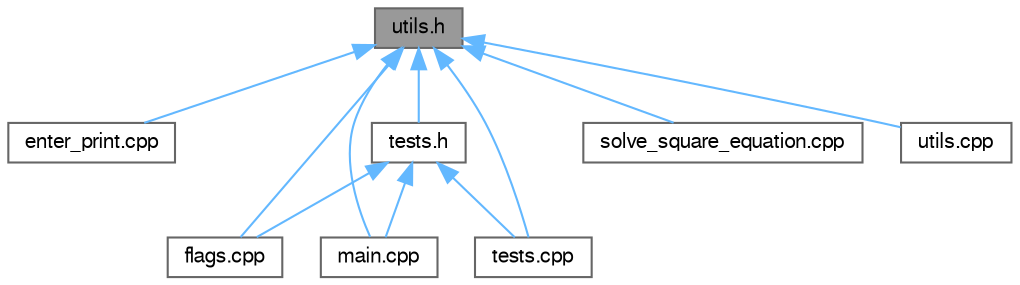digraph "utils.h"
{
 // LATEX_PDF_SIZE
  bgcolor="transparent";
  edge [fontname=FreeSans,fontsize=10,labelfontname=FreeSans,labelfontsize=10];
  node [fontname=FreeSans,fontsize=10,shape=box,height=0.2,width=0.4];
  Node1 [id="Node000001",label="utils.h",height=0.2,width=0.4,color="gray40", fillcolor="grey60", style="filled", fontcolor="black",tooltip=" "];
  Node1 -> Node2 [id="edge11_Node000001_Node000002",dir="back",color="steelblue1",style="solid",tooltip=" "];
  Node2 [id="Node000002",label="enter_print.cpp",height=0.2,width=0.4,color="grey40", fillcolor="white", style="filled",URL="$enter__print_8cpp.html",tooltip=" "];
  Node1 -> Node3 [id="edge12_Node000001_Node000003",dir="back",color="steelblue1",style="solid",tooltip=" "];
  Node3 [id="Node000003",label="flags.cpp",height=0.2,width=0.4,color="grey40", fillcolor="white", style="filled",URL="$flags_8cpp.html",tooltip=" "];
  Node1 -> Node4 [id="edge13_Node000001_Node000004",dir="back",color="steelblue1",style="solid",tooltip=" "];
  Node4 [id="Node000004",label="main.cpp",height=0.2,width=0.4,color="grey40", fillcolor="white", style="filled",URL="$main_8cpp.html",tooltip=" "];
  Node1 -> Node5 [id="edge14_Node000001_Node000005",dir="back",color="steelblue1",style="solid",tooltip=" "];
  Node5 [id="Node000005",label="solve_square_equation.cpp",height=0.2,width=0.4,color="grey40", fillcolor="white", style="filled",URL="$solve__square__equation_8cpp.html",tooltip=" "];
  Node1 -> Node6 [id="edge15_Node000001_Node000006",dir="back",color="steelblue1",style="solid",tooltip=" "];
  Node6 [id="Node000006",label="tests.cpp",height=0.2,width=0.4,color="grey40", fillcolor="white", style="filled",URL="$tests_8cpp.html",tooltip=" "];
  Node1 -> Node7 [id="edge16_Node000001_Node000007",dir="back",color="steelblue1",style="solid",tooltip=" "];
  Node7 [id="Node000007",label="tests.h",height=0.2,width=0.4,color="grey40", fillcolor="white", style="filled",URL="$tests_8h.html",tooltip=" "];
  Node7 -> Node3 [id="edge17_Node000007_Node000003",dir="back",color="steelblue1",style="solid",tooltip=" "];
  Node7 -> Node4 [id="edge18_Node000007_Node000004",dir="back",color="steelblue1",style="solid",tooltip=" "];
  Node7 -> Node6 [id="edge19_Node000007_Node000006",dir="back",color="steelblue1",style="solid",tooltip=" "];
  Node1 -> Node8 [id="edge20_Node000001_Node000008",dir="back",color="steelblue1",style="solid",tooltip=" "];
  Node8 [id="Node000008",label="utils.cpp",height=0.2,width=0.4,color="grey40", fillcolor="white", style="filled",URL="$utils_8cpp.html",tooltip=" "];
}
